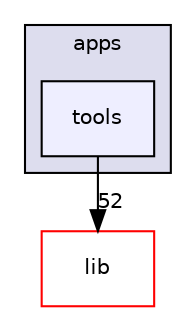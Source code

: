 digraph "src/apps/tools" {
  compound=true
  node [ fontsize="10", fontname="Helvetica"];
  edge [ labelfontsize="10", labelfontname="Helvetica"];
  subgraph clusterdir_53adf0b982dc8545998aae3f283a5a58 {
    graph [ bgcolor="#ddddee", pencolor="black", label="apps" fontname="Helvetica", fontsize="10", URL="dir_53adf0b982dc8545998aae3f283a5a58.html"]
  dir_4cfcf1d35a0484958e7062858a117054 [shape=box, label="tools", style="filled", fillcolor="#eeeeff", pencolor="black", URL="dir_4cfcf1d35a0484958e7062858a117054.html"];
  }
  dir_c85d3e3c5052e9ad9ce18c6863244a25 [shape=box label="lib" fillcolor="white" style="filled" color="red" URL="dir_c85d3e3c5052e9ad9ce18c6863244a25.html"];
  dir_4cfcf1d35a0484958e7062858a117054->dir_c85d3e3c5052e9ad9ce18c6863244a25 [headlabel="52", labeldistance=1.5 headhref="dir_000012_000006.html"];
}
